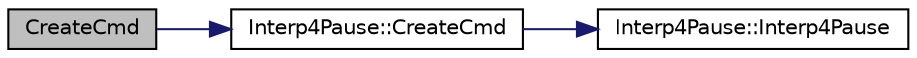 digraph "CreateCmd"
{
  edge [fontname="Helvetica",fontsize="10",labelfontname="Helvetica",labelfontsize="10"];
  node [fontname="Helvetica",fontsize="10",shape=record];
  rankdir="LR";
  Node1 [label="CreateCmd",height=0.2,width=0.4,color="black", fillcolor="grey75", style="filled", fontcolor="black"];
  Node1 -> Node2 [color="midnightblue",fontsize="10",style="solid",fontname="Helvetica"];
  Node2 [label="Interp4Pause::CreateCmd",height=0.2,width=0.4,color="black", fillcolor="white", style="filled",URL="$class_interp4_pause.html#a83787a2f3cc02c0164597ff506fed3de",tooltip="Ta metoda nie musi być zdefiniowna w klasie bazowej. "];
  Node2 -> Node3 [color="midnightblue",fontsize="10",style="solid",fontname="Helvetica"];
  Node3 [label="Interp4Pause::Interp4Pause",height=0.2,width=0.4,color="black", fillcolor="white", style="filled",URL="$class_interp4_pause.html#a8ed3abb0ba307e144e4c07f586f48eb9",tooltip="konstruktor "];
}

